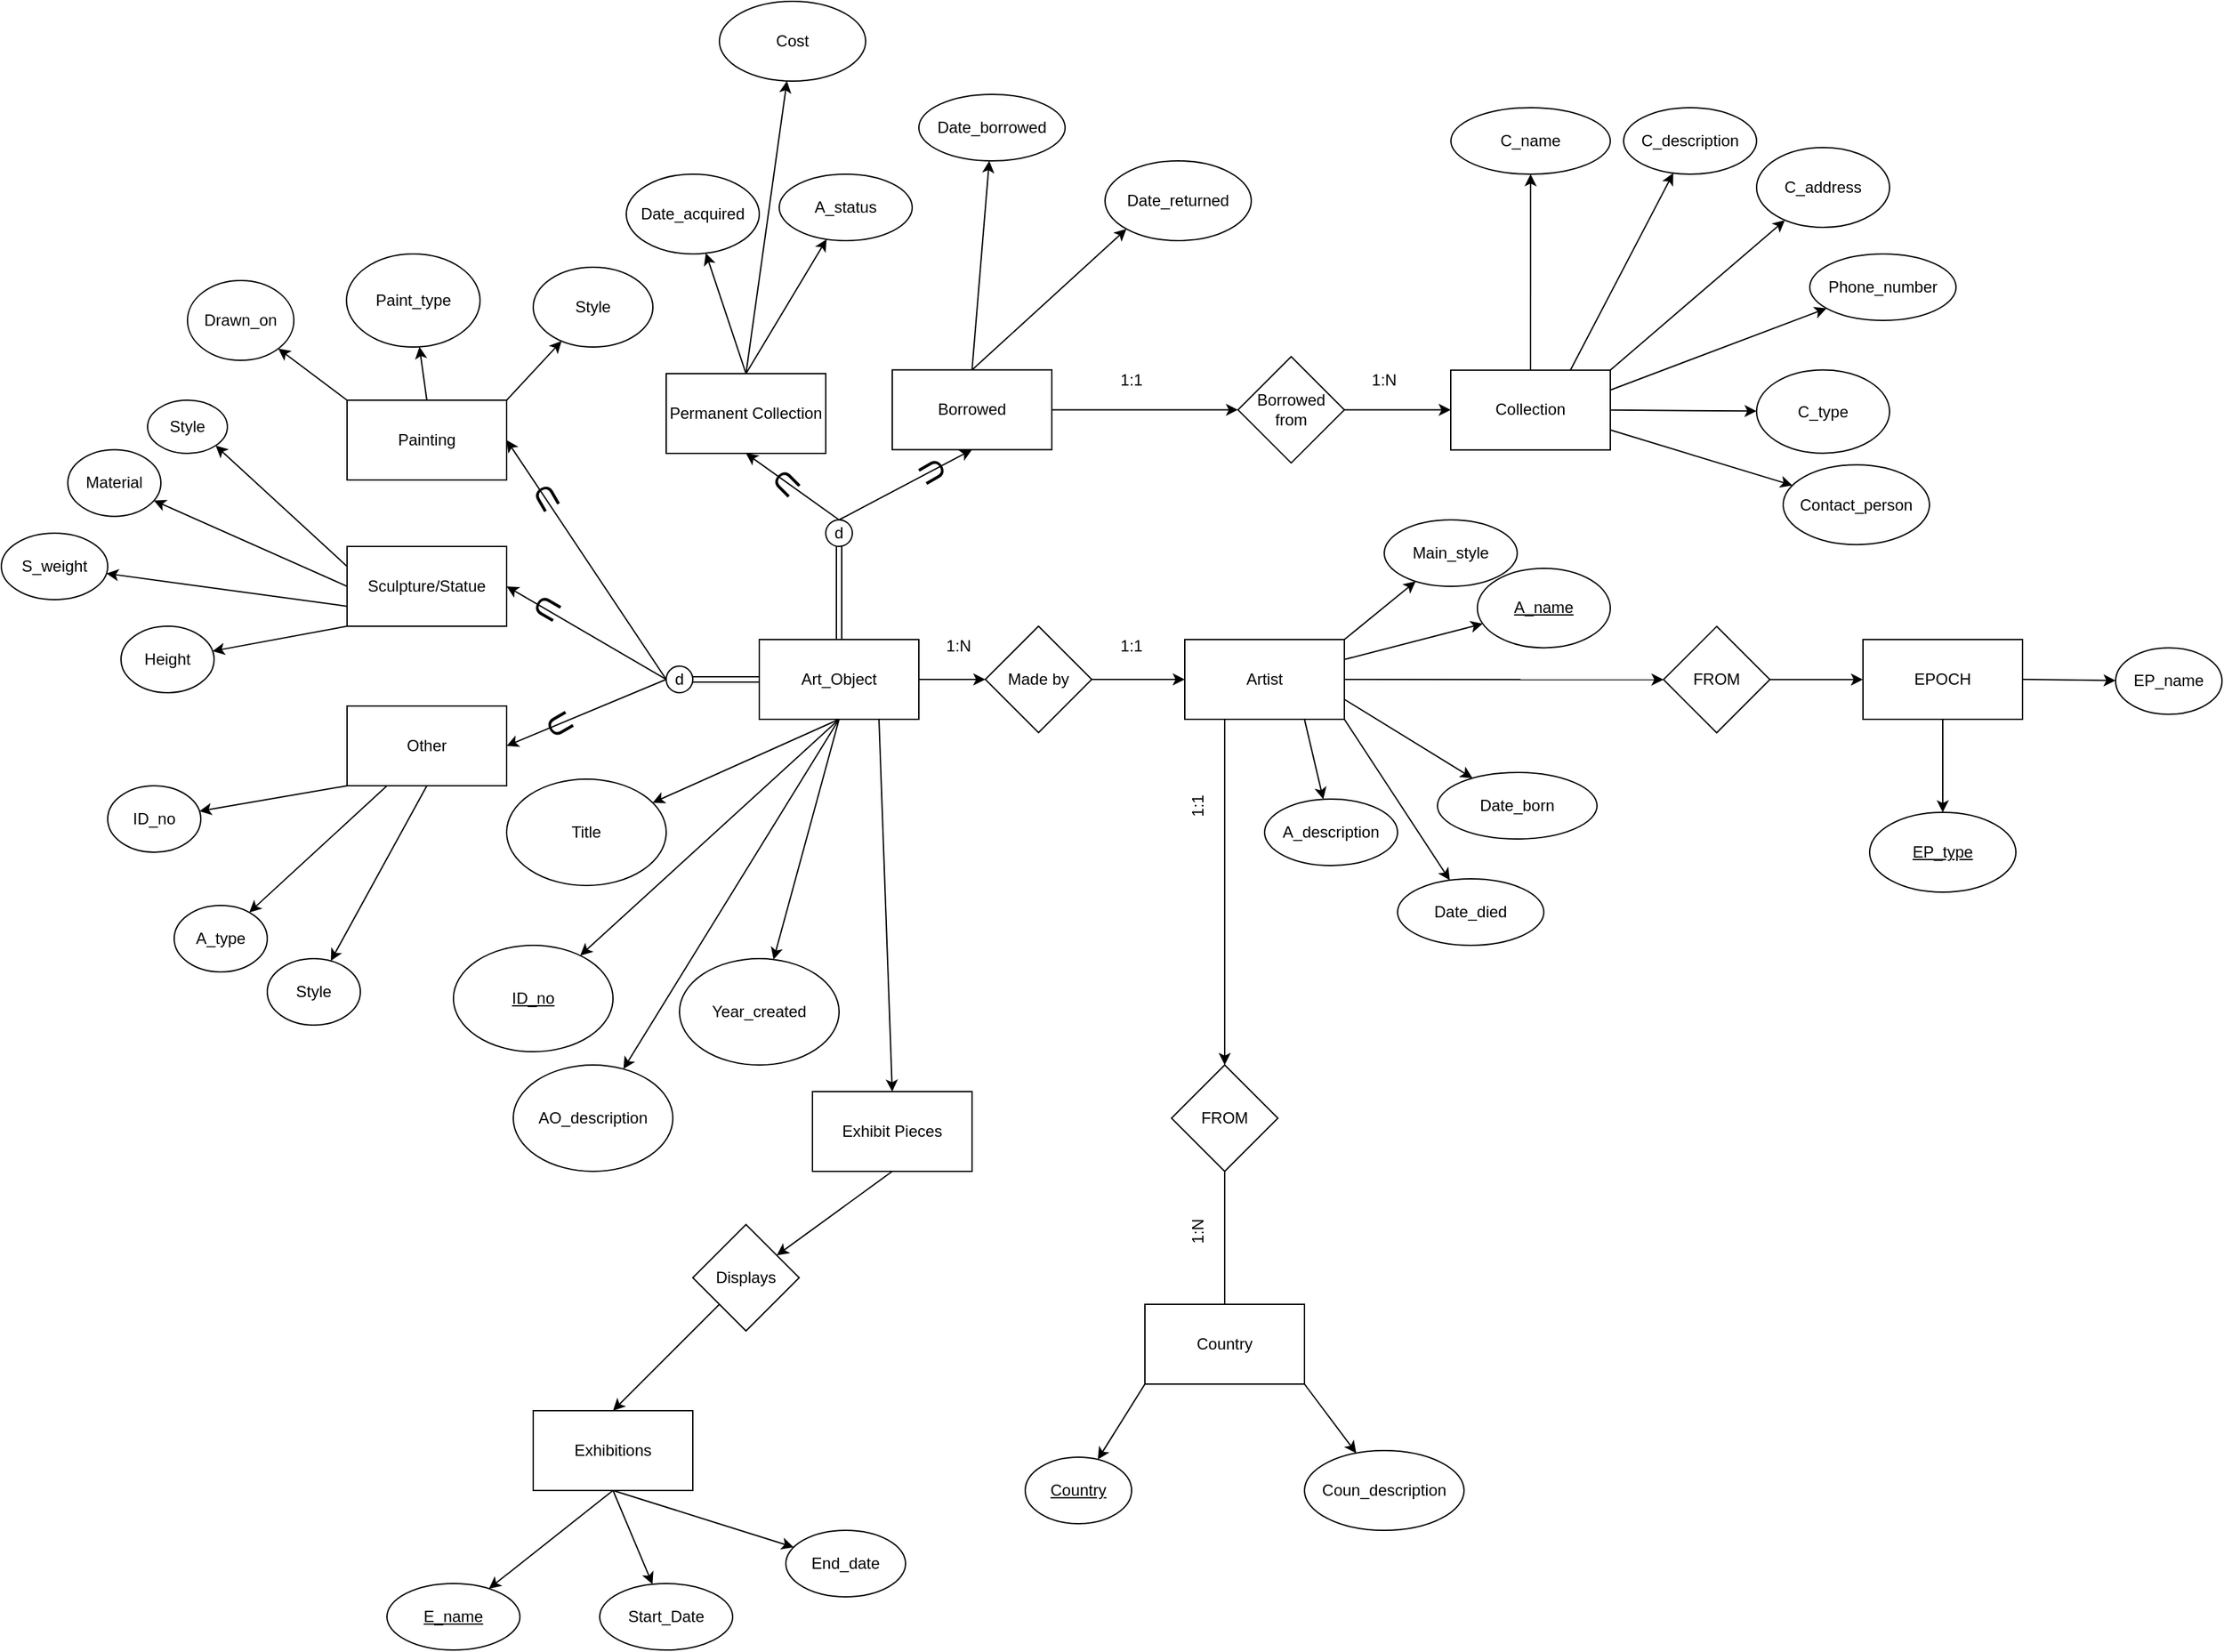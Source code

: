 <mxfile>
    <diagram id="O6Qn1zEEAavGxhlKmcOg" name="Page-1">
        <mxGraphModel dx="1530" dy="1664" grid="1" gridSize="10" guides="1" tooltips="1" connect="1" arrows="1" fold="1" page="1" pageScale="1" pageWidth="850" pageHeight="1100" math="0" shadow="0">
            <root>
                <mxCell id="0"/>
                <mxCell id="1" parent="0"/>
                <mxCell id="19" style="edgeStyle=none;html=1;exitX=0;exitY=0.5;exitDx=0;exitDy=0;entryX=1;entryY=0.5;entryDx=0;entryDy=0;fontSize=24;" edge="1" parent="1" source="29" target="6">
                    <mxGeometry relative="1" as="geometry"/>
                </mxCell>
                <mxCell id="22" style="edgeStyle=none;html=1;exitX=0;exitY=0.5;exitDx=0;exitDy=0;entryX=1;entryY=0.5;entryDx=0;entryDy=0;fontSize=24;" edge="1" parent="1" source="29" target="3">
                    <mxGeometry relative="1" as="geometry"/>
                </mxCell>
                <mxCell id="25" style="edgeStyle=none;html=1;exitX=0;exitY=0.5;exitDx=0;exitDy=0;entryX=1;entryY=0.5;entryDx=0;entryDy=0;fontSize=24;" edge="1" parent="1" source="29" target="4">
                    <mxGeometry relative="1" as="geometry"/>
                </mxCell>
                <mxCell id="32" style="edgeStyle=none;html=1;exitX=0.5;exitY=1;exitDx=0;exitDy=0;fontSize=12;" edge="1" parent="1" source="2" target="33">
                    <mxGeometry relative="1" as="geometry">
                        <mxPoint x="350" y="480" as="targetPoint"/>
                    </mxGeometry>
                </mxCell>
                <mxCell id="36" style="edgeStyle=none;html=1;exitX=0.5;exitY=1;exitDx=0;exitDy=0;fontSize=12;" edge="1" parent="1" source="2" target="37">
                    <mxGeometry relative="1" as="geometry">
                        <mxPoint x="420" y="590" as="targetPoint"/>
                    </mxGeometry>
                </mxCell>
                <mxCell id="38" style="edgeStyle=none;html=1;exitX=0.5;exitY=1;exitDx=0;exitDy=0;fontSize=12;" edge="1" parent="1" source="2" target="39">
                    <mxGeometry relative="1" as="geometry">
                        <mxPoint x="210" y="510" as="targetPoint"/>
                    </mxGeometry>
                </mxCell>
                <mxCell id="40" style="edgeStyle=none;html=1;exitX=0.5;exitY=1;exitDx=0;exitDy=0;fontSize=12;" edge="1" parent="1" source="2" target="41">
                    <mxGeometry relative="1" as="geometry">
                        <mxPoint x="660" y="510" as="targetPoint"/>
                    </mxGeometry>
                </mxCell>
                <mxCell id="55" style="edgeStyle=none;html=1;exitX=1;exitY=0.5;exitDx=0;exitDy=0;fontSize=12;" edge="1" parent="1" source="2" target="56">
                    <mxGeometry relative="1" as="geometry">
                        <mxPoint x="550" y="340.111" as="targetPoint"/>
                    </mxGeometry>
                </mxCell>
                <mxCell id="145" style="edgeStyle=none;html=1;exitX=0.75;exitY=1;exitDx=0;exitDy=0;fontSize=12;entryX=0.5;entryY=0;entryDx=0;entryDy=0;" edge="1" parent="1" source="2" target="149">
                    <mxGeometry relative="1" as="geometry">
                        <mxPoint x="450" y="650" as="targetPoint"/>
                    </mxGeometry>
                </mxCell>
                <mxCell id="2" value="Art_Object" style="rounded=0;whiteSpace=wrap;html=1;" vertex="1" parent="1">
                    <mxGeometry x="360" y="310" width="120" height="60" as="geometry"/>
                </mxCell>
                <mxCell id="58" style="edgeStyle=none;html=1;exitX=0;exitY=0.5;exitDx=0;exitDy=0;fontSize=12;" edge="1" parent="1" source="3" target="59">
                    <mxGeometry relative="1" as="geometry">
                        <mxPoint x="-40" y="270.111" as="targetPoint"/>
                    </mxGeometry>
                </mxCell>
                <mxCell id="60" style="edgeStyle=none;html=1;exitX=0;exitY=1;exitDx=0;exitDy=0;fontSize=12;" edge="1" parent="1" source="3" target="62">
                    <mxGeometry relative="1" as="geometry">
                        <mxPoint x="-50" y="390" as="targetPoint"/>
                    </mxGeometry>
                </mxCell>
                <mxCell id="63" style="edgeStyle=none;html=1;exitX=0;exitY=0.75;exitDx=0;exitDy=0;fontSize=12;" edge="1" parent="1" source="3" target="64">
                    <mxGeometry relative="1" as="geometry">
                        <mxPoint x="-150" y="270" as="targetPoint"/>
                    </mxGeometry>
                </mxCell>
                <mxCell id="65" style="edgeStyle=none;html=1;exitX=0;exitY=0.25;exitDx=0;exitDy=0;fontSize=12;entryX=1;entryY=1;entryDx=0;entryDy=0;" edge="1" parent="1" source="3" target="66">
                    <mxGeometry relative="1" as="geometry">
                        <mxPoint x="-20" y="180" as="targetPoint"/>
                    </mxGeometry>
                </mxCell>
                <mxCell id="3" value="Sculpture/Statue" style="rounded=0;whiteSpace=wrap;html=1;" vertex="1" parent="1">
                    <mxGeometry x="50" y="240" width="120" height="60" as="geometry"/>
                </mxCell>
                <mxCell id="67" style="edgeStyle=none;html=1;exitX=0;exitY=1;exitDx=0;exitDy=0;fontSize=12;" edge="1" parent="1" source="4" target="68">
                    <mxGeometry relative="1" as="geometry">
                        <mxPoint x="-70" y="460" as="targetPoint"/>
                    </mxGeometry>
                </mxCell>
                <mxCell id="69" style="edgeStyle=none;html=1;exitX=0.25;exitY=1;exitDx=0;exitDy=0;fontSize=12;" edge="1" parent="1" source="4" target="70">
                    <mxGeometry relative="1" as="geometry">
                        <mxPoint x="-20" y="550" as="targetPoint"/>
                    </mxGeometry>
                </mxCell>
                <mxCell id="71" style="edgeStyle=none;html=1;exitX=0.5;exitY=1;exitDx=0;exitDy=0;fontSize=12;" edge="1" parent="1" source="4" target="72">
                    <mxGeometry relative="1" as="geometry">
                        <mxPoint x="50" y="590" as="targetPoint"/>
                    </mxGeometry>
                </mxCell>
                <mxCell id="4" value="Other" style="rounded=0;whiteSpace=wrap;html=1;" vertex="1" parent="1">
                    <mxGeometry x="50" y="360" width="120" height="60" as="geometry"/>
                </mxCell>
                <mxCell id="49" style="edgeStyle=none;html=1;exitX=0.5;exitY=0;exitDx=0;exitDy=0;fontSize=12;" edge="1" parent="1" source="6" target="50">
                    <mxGeometry relative="1" as="geometry">
                        <mxPoint x="109.556" y="60" as="targetPoint"/>
                    </mxGeometry>
                </mxCell>
                <mxCell id="51" style="edgeStyle=none;html=1;exitX=0;exitY=0;exitDx=0;exitDy=0;fontSize=12;" edge="1" parent="1" source="6" target="52">
                    <mxGeometry relative="1" as="geometry">
                        <mxPoint x="-20" y="160.111" as="targetPoint"/>
                    </mxGeometry>
                </mxCell>
                <mxCell id="53" style="edgeStyle=none;html=1;exitX=1;exitY=0;exitDx=0;exitDy=0;fontSize=12;" edge="1" parent="1" source="6" target="54">
                    <mxGeometry relative="1" as="geometry">
                        <mxPoint x="280" y="80" as="targetPoint"/>
                    </mxGeometry>
                </mxCell>
                <mxCell id="6" value="Painting" style="rounded=0;whiteSpace=wrap;html=1;" vertex="1" parent="1">
                    <mxGeometry x="50" y="130" width="120" height="60" as="geometry"/>
                </mxCell>
                <mxCell id="15" value="&lt;font style=&quot;font-size: 24px;&quot;&gt;U&lt;/font&gt;" style="text;html=1;strokeColor=none;fillColor=none;align=center;verticalAlign=middle;whiteSpace=wrap;rounded=0;movable=1;resizable=1;rotatable=1;deletable=1;editable=1;connectable=1;rotation=-210;" vertex="1" parent="1">
                    <mxGeometry x="180" y="190" width="40" height="27.32" as="geometry"/>
                </mxCell>
                <mxCell id="20" value="&lt;font style=&quot;font-size: 24px;&quot;&gt;U&lt;/font&gt;" style="text;html=1;strokeColor=none;fillColor=none;align=center;verticalAlign=middle;whiteSpace=wrap;rounded=0;movable=1;resizable=1;rotatable=1;deletable=1;editable=1;connectable=1;rotation=120;" vertex="1" parent="1">
                    <mxGeometry x="180" y="272.68" width="40" height="27.32" as="geometry"/>
                </mxCell>
                <mxCell id="23" value="&lt;font style=&quot;font-size: 24px;&quot;&gt;U&lt;/font&gt;" style="text;html=1;strokeColor=none;fillColor=none;align=center;verticalAlign=middle;whiteSpace=wrap;rounded=0;movable=1;resizable=1;rotatable=1;deletable=1;editable=1;connectable=1;rotation=60;" vertex="1" parent="1">
                    <mxGeometry x="190" y="360" width="40" height="27.32" as="geometry"/>
                </mxCell>
                <mxCell id="29" value="d" style="ellipse;whiteSpace=wrap;html=1;aspect=fixed;fontSize=12;" vertex="1" parent="1">
                    <mxGeometry x="290" y="330" width="20" height="20" as="geometry"/>
                </mxCell>
                <mxCell id="33" value="&lt;u&gt;ID_no&lt;/u&gt;" style="ellipse;whiteSpace=wrap;html=1;fontSize=12;" vertex="1" parent="1">
                    <mxGeometry x="130" y="540" width="120" height="80" as="geometry"/>
                </mxCell>
                <mxCell id="37" value="Year_created" style="ellipse;whiteSpace=wrap;html=1;fontSize=12;" vertex="1" parent="1">
                    <mxGeometry x="300" y="550" width="120" height="80" as="geometry"/>
                </mxCell>
                <mxCell id="39" value="Title" style="ellipse;whiteSpace=wrap;html=1;fontSize=12;" vertex="1" parent="1">
                    <mxGeometry x="170" y="415" width="120" height="80" as="geometry"/>
                </mxCell>
                <mxCell id="41" value="AO_description" style="ellipse;whiteSpace=wrap;html=1;fontSize=12;" vertex="1" parent="1">
                    <mxGeometry x="175" y="630" width="120" height="80" as="geometry"/>
                </mxCell>
                <mxCell id="42" value="" style="shape=link;html=1;fontSize=12;exitX=1;exitY=0.5;exitDx=0;exitDy=0;entryX=0;entryY=0.5;entryDx=0;entryDy=0;" edge="1" parent="1" source="29" target="2">
                    <mxGeometry width="100" relative="1" as="geometry">
                        <mxPoint x="320" y="350" as="sourcePoint"/>
                        <mxPoint x="420" y="350" as="targetPoint"/>
                    </mxGeometry>
                </mxCell>
                <mxCell id="114" style="edgeStyle=none;html=1;exitX=1;exitY=0.25;exitDx=0;exitDy=0;fontSize=12;" edge="1" parent="1" source="44" target="115">
                    <mxGeometry relative="1" as="geometry">
                        <mxPoint x="950" y="340.238" as="targetPoint"/>
                    </mxGeometry>
                </mxCell>
                <mxCell id="116" style="edgeStyle=none;html=1;exitX=1;exitY=0.75;exitDx=0;exitDy=0;fontSize=12;" edge="1" parent="1" source="44" target="117">
                    <mxGeometry relative="1" as="geometry">
                        <mxPoint x="930" y="450" as="targetPoint"/>
                    </mxGeometry>
                </mxCell>
                <mxCell id="118" style="edgeStyle=none;html=1;exitX=1;exitY=1;exitDx=0;exitDy=0;fontSize=12;" edge="1" parent="1" source="44" target="119">
                    <mxGeometry relative="1" as="geometry">
                        <mxPoint x="900" y="530" as="targetPoint"/>
                    </mxGeometry>
                </mxCell>
                <mxCell id="120" style="edgeStyle=none;html=1;exitX=1;exitY=0;exitDx=0;exitDy=0;fontSize=12;" edge="1" parent="1" source="44" target="121">
                    <mxGeometry relative="1" as="geometry">
                        <mxPoint x="890" y="260" as="targetPoint"/>
                    </mxGeometry>
                </mxCell>
                <mxCell id="122" style="edgeStyle=none;html=1;exitX=0.75;exitY=1;exitDx=0;exitDy=0;fontSize=12;" edge="1" parent="1" source="44" target="123">
                    <mxGeometry relative="1" as="geometry">
                        <mxPoint x="780" y="470" as="targetPoint"/>
                    </mxGeometry>
                </mxCell>
                <mxCell id="125" style="edgeStyle=none;html=1;exitX=0.25;exitY=1;exitDx=0;exitDy=0;fontSize=12;entryX=0.5;entryY=0;entryDx=0;entryDy=0;" edge="1" parent="1" source="44" target="126">
                    <mxGeometry relative="1" as="geometry">
                        <mxPoint x="710" y="630" as="targetPoint"/>
                    </mxGeometry>
                </mxCell>
                <mxCell id="135" style="edgeStyle=none;html=1;exitX=1;exitY=0.5;exitDx=0;exitDy=0;fontSize=12;" edge="1" parent="1" source="44" target="136">
                    <mxGeometry relative="1" as="geometry">
                        <mxPoint x="1080" y="340.143" as="targetPoint"/>
                    </mxGeometry>
                </mxCell>
                <mxCell id="44" value="Artist" style="rounded=0;whiteSpace=wrap;html=1;fontSize=12;" vertex="1" parent="1">
                    <mxGeometry x="680" y="309.998" width="120" height="60" as="geometry"/>
                </mxCell>
                <mxCell id="48" value="" style="endArrow=none;html=1;fontSize=12;exitX=1;exitY=0.5;exitDx=0;exitDy=0;entryX=0;entryY=0.5;entryDx=0;entryDy=0;" edge="1" parent="1" source="2">
                    <mxGeometry width="50" height="50" relative="1" as="geometry">
                        <mxPoint x="480" y="340.0" as="sourcePoint"/>
                        <mxPoint x="480" y="340" as="targetPoint"/>
                    </mxGeometry>
                </mxCell>
                <mxCell id="50" value="Paint_type" style="ellipse;whiteSpace=wrap;html=1;fontSize=12;" vertex="1" parent="1">
                    <mxGeometry x="49.56" y="20" width="100.44" height="70" as="geometry"/>
                </mxCell>
                <mxCell id="52" value="Drawn_on" style="ellipse;whiteSpace=wrap;html=1;fontSize=12;" vertex="1" parent="1">
                    <mxGeometry x="-70" y="40" width="80" height="60" as="geometry"/>
                </mxCell>
                <mxCell id="54" value="Style" style="ellipse;whiteSpace=wrap;html=1;fontSize=12;" vertex="1" parent="1">
                    <mxGeometry x="190" y="30" width="90" height="60" as="geometry"/>
                </mxCell>
                <mxCell id="57" style="edgeStyle=none;html=1;exitX=1;exitY=0.5;exitDx=0;exitDy=0;entryX=0;entryY=0.5;entryDx=0;entryDy=0;fontSize=12;" edge="1" parent="1" source="56" target="44">
                    <mxGeometry relative="1" as="geometry"/>
                </mxCell>
                <mxCell id="56" value="Made by" style="rhombus;whiteSpace=wrap;html=1;fontSize=12;" vertex="1" parent="1">
                    <mxGeometry x="530" y="300.001" width="80" height="80" as="geometry"/>
                </mxCell>
                <mxCell id="59" value="Material" style="ellipse;whiteSpace=wrap;html=1;fontSize=12;" vertex="1" parent="1">
                    <mxGeometry x="-160" y="167.21" width="70" height="50.11" as="geometry"/>
                </mxCell>
                <mxCell id="62" value="Height" style="ellipse;whiteSpace=wrap;html=1;fontSize=12;" vertex="1" parent="1">
                    <mxGeometry x="-120" y="300" width="70" height="50" as="geometry"/>
                </mxCell>
                <mxCell id="64" value="S_weight" style="ellipse;whiteSpace=wrap;html=1;fontSize=12;" vertex="1" parent="1">
                    <mxGeometry x="-210" y="230" width="80" height="50" as="geometry"/>
                </mxCell>
                <mxCell id="66" value="Style" style="ellipse;whiteSpace=wrap;html=1;fontSize=12;" vertex="1" parent="1">
                    <mxGeometry x="-100" y="130" width="60" height="40" as="geometry"/>
                </mxCell>
                <mxCell id="68" value="ID_no" style="ellipse;whiteSpace=wrap;html=1;fontSize=12;" vertex="1" parent="1">
                    <mxGeometry x="-130" y="420" width="70" height="50" as="geometry"/>
                </mxCell>
                <mxCell id="70" value="A_type" style="ellipse;whiteSpace=wrap;html=1;fontSize=12;" vertex="1" parent="1">
                    <mxGeometry x="-80" y="510" width="70" height="50" as="geometry"/>
                </mxCell>
                <mxCell id="72" value="Style" style="ellipse;whiteSpace=wrap;html=1;fontSize=12;" vertex="1" parent="1">
                    <mxGeometry x="-10" y="550" width="70" height="50" as="geometry"/>
                </mxCell>
                <mxCell id="73" value="" style="shape=link;html=1;fontSize=12;exitX=0.5;exitY=0;exitDx=0;exitDy=0;" edge="1" parent="1" source="2" target="74">
                    <mxGeometry width="100" relative="1" as="geometry">
                        <mxPoint x="330" y="410" as="sourcePoint"/>
                        <mxPoint x="420" y="220" as="targetPoint"/>
                    </mxGeometry>
                </mxCell>
                <mxCell id="77" style="edgeStyle=none;html=1;exitX=0.5;exitY=0;exitDx=0;exitDy=0;entryX=0.5;entryY=1;entryDx=0;entryDy=0;fontSize=12;" edge="1" parent="1" source="74" target="76">
                    <mxGeometry relative="1" as="geometry"/>
                </mxCell>
                <mxCell id="78" style="edgeStyle=none;html=1;exitX=0.5;exitY=0;exitDx=0;exitDy=0;entryX=0.5;entryY=1;entryDx=0;entryDy=0;fontSize=12;" edge="1" parent="1" source="74" target="75">
                    <mxGeometry relative="1" as="geometry"/>
                </mxCell>
                <mxCell id="74" value="&lt;font style=&quot;font-size: 12px;&quot;&gt;d&lt;/font&gt;" style="ellipse;whiteSpace=wrap;html=1;aspect=fixed;fontSize=12;" vertex="1" parent="1">
                    <mxGeometry x="410" y="220" width="20" height="20" as="geometry"/>
                </mxCell>
                <mxCell id="89" style="edgeStyle=none;html=1;exitX=1;exitY=0.5;exitDx=0;exitDy=0;fontSize=12;startArrow=none;" edge="1" parent="1" source="90">
                    <mxGeometry relative="1" as="geometry">
                        <mxPoint x="800" y="137.391" as="targetPoint"/>
                    </mxGeometry>
                </mxCell>
                <mxCell id="92" style="edgeStyle=none;html=1;exitX=1;exitY=0.5;exitDx=0;exitDy=0;entryX=0;entryY=0.5;entryDx=0;entryDy=0;fontSize=12;" edge="1" parent="1" source="75" target="90">
                    <mxGeometry relative="1" as="geometry"/>
                </mxCell>
                <mxCell id="97" style="edgeStyle=none;html=1;exitX=0.5;exitY=0;exitDx=0;exitDy=0;fontSize=12;" edge="1" parent="1" source="75" target="98">
                    <mxGeometry relative="1" as="geometry">
                        <mxPoint x="530" y="-60" as="targetPoint"/>
                    </mxGeometry>
                </mxCell>
                <mxCell id="100" style="edgeStyle=none;html=1;exitX=0.5;exitY=0;exitDx=0;exitDy=0;entryX=0;entryY=1;entryDx=0;entryDy=0;fontSize=12;" edge="1" parent="1" source="75" target="99">
                    <mxGeometry relative="1" as="geometry"/>
                </mxCell>
                <mxCell id="75" value="Borrowed" style="rounded=0;whiteSpace=wrap;html=1;fontSize=12;" vertex="1" parent="1">
                    <mxGeometry x="460" y="107.21" width="120" height="60" as="geometry"/>
                </mxCell>
                <mxCell id="83" style="edgeStyle=none;html=1;exitX=0.5;exitY=0;exitDx=0;exitDy=0;fontSize=12;" edge="1" parent="1" source="76" target="84">
                    <mxGeometry relative="1" as="geometry">
                        <mxPoint x="340.0" y="20" as="targetPoint"/>
                    </mxGeometry>
                </mxCell>
                <mxCell id="85" style="edgeStyle=none;html=1;exitX=0.5;exitY=0;exitDx=0;exitDy=0;fontSize=12;" edge="1" parent="1" source="76" target="86">
                    <mxGeometry relative="1" as="geometry">
                        <mxPoint x="430.0" y="10" as="targetPoint"/>
                    </mxGeometry>
                </mxCell>
                <mxCell id="87" style="edgeStyle=none;html=1;exitX=0.5;exitY=0;exitDx=0;exitDy=0;fontSize=12;" edge="1" parent="1" source="76" target="88">
                    <mxGeometry relative="1" as="geometry">
                        <mxPoint x="440.0" y="70" as="targetPoint"/>
                    </mxGeometry>
                </mxCell>
                <mxCell id="76" value="Permanent Collection" style="rounded=0;whiteSpace=wrap;html=1;fontSize=12;" vertex="1" parent="1">
                    <mxGeometry x="290" y="110" width="120" height="60" as="geometry"/>
                </mxCell>
                <mxCell id="79" value="&lt;font style=&quot;font-size: 24px;&quot;&gt;U&lt;/font&gt;" style="text;html=1;strokeColor=none;fillColor=none;align=center;verticalAlign=middle;whiteSpace=wrap;rounded=0;movable=1;resizable=1;rotatable=1;deletable=1;editable=1;connectable=1;rotation=-225;" vertex="1" parent="1">
                    <mxGeometry x="360" y="178.61" width="40" height="27.32" as="geometry"/>
                </mxCell>
                <mxCell id="80" value="&lt;font style=&quot;font-size: 24px;&quot;&gt;U&lt;/font&gt;" style="text;html=1;strokeColor=none;fillColor=none;align=center;verticalAlign=middle;whiteSpace=wrap;rounded=0;movable=1;resizable=1;rotatable=1;deletable=1;editable=1;connectable=1;rotation=-120;" vertex="1" parent="1">
                    <mxGeometry x="470" y="170" width="40" height="27.32" as="geometry"/>
                </mxCell>
                <mxCell id="81" value="1:N" style="text;html=1;strokeColor=none;fillColor=none;align=center;verticalAlign=middle;whiteSpace=wrap;rounded=0;fontSize=12;" vertex="1" parent="1">
                    <mxGeometry x="480" y="300" width="60" height="30" as="geometry"/>
                </mxCell>
                <mxCell id="82" value="1:1" style="text;html=1;strokeColor=none;fillColor=none;align=center;verticalAlign=middle;whiteSpace=wrap;rounded=0;fontSize=12;" vertex="1" parent="1">
                    <mxGeometry x="610" y="300" width="60" height="30" as="geometry"/>
                </mxCell>
                <mxCell id="84" value="Date_acquired" style="ellipse;whiteSpace=wrap;html=1;fontSize=12;" vertex="1" parent="1">
                    <mxGeometry x="260" y="-40" width="100" height="60" as="geometry"/>
                </mxCell>
                <mxCell id="86" value="A_status" style="ellipse;whiteSpace=wrap;html=1;fontSize=12;" vertex="1" parent="1">
                    <mxGeometry x="375" y="-40" width="100" height="50" as="geometry"/>
                </mxCell>
                <mxCell id="88" value="Cost" style="ellipse;whiteSpace=wrap;html=1;fontSize=12;" vertex="1" parent="1">
                    <mxGeometry x="330" y="-170" width="110" height="60" as="geometry"/>
                </mxCell>
                <mxCell id="93" style="edgeStyle=none;html=1;exitX=1;exitY=0.5;exitDx=0;exitDy=0;fontSize=12;" edge="1" parent="1" source="90" target="94">
                    <mxGeometry relative="1" as="geometry">
                        <mxPoint x="940" y="137.391" as="targetPoint"/>
                    </mxGeometry>
                </mxCell>
                <mxCell id="90" value="Borrowed from" style="rhombus;whiteSpace=wrap;html=1;fontSize=12;" vertex="1" parent="1">
                    <mxGeometry x="720" y="97.21" width="80" height="80" as="geometry"/>
                </mxCell>
                <mxCell id="101" style="edgeStyle=none;html=1;exitX=0.5;exitY=0;exitDx=0;exitDy=0;fontSize=12;" edge="1" parent="1" source="94" target="102">
                    <mxGeometry relative="1" as="geometry">
                        <mxPoint x="940.095" y="-50" as="targetPoint"/>
                    </mxGeometry>
                </mxCell>
                <mxCell id="103" style="edgeStyle=none;html=1;exitX=1;exitY=0.5;exitDx=0;exitDy=0;fontSize=12;" edge="1" parent="1" source="94" target="104">
                    <mxGeometry relative="1" as="geometry">
                        <mxPoint x="1170" y="137.381" as="targetPoint"/>
                    </mxGeometry>
                </mxCell>
                <mxCell id="106" style="edgeStyle=none;html=1;exitX=0.75;exitY=0;exitDx=0;exitDy=0;fontSize=12;" edge="1" parent="1" source="94" target="107">
                    <mxGeometry relative="1" as="geometry">
                        <mxPoint x="1060" y="30" as="targetPoint"/>
                    </mxGeometry>
                </mxCell>
                <mxCell id="108" style="edgeStyle=none;html=1;exitX=1;exitY=0;exitDx=0;exitDy=0;fontSize=12;" edge="1" parent="1" source="94" target="109">
                    <mxGeometry relative="1" as="geometry">
                        <mxPoint x="1140" y="30" as="targetPoint"/>
                    </mxGeometry>
                </mxCell>
                <mxCell id="110" style="edgeStyle=none;html=1;exitX=1;exitY=0.25;exitDx=0;exitDy=0;fontSize=12;" edge="1" parent="1" source="94" target="111">
                    <mxGeometry relative="1" as="geometry">
                        <mxPoint x="1210" y="60" as="targetPoint"/>
                    </mxGeometry>
                </mxCell>
                <mxCell id="112" style="edgeStyle=none;html=1;exitX=1;exitY=0.75;exitDx=0;exitDy=0;fontSize=12;" edge="1" parent="1" source="94" target="113">
                    <mxGeometry relative="1" as="geometry">
                        <mxPoint x="1180" y="220" as="targetPoint"/>
                    </mxGeometry>
                </mxCell>
                <mxCell id="94" value="Collection" style="rounded=0;whiteSpace=wrap;html=1;fontSize=12;" vertex="1" parent="1">
                    <mxGeometry x="880" y="107.391" width="120" height="60" as="geometry"/>
                </mxCell>
                <mxCell id="95" value="1:1" style="text;html=1;strokeColor=none;fillColor=none;align=center;verticalAlign=middle;whiteSpace=wrap;rounded=0;fontSize=12;" vertex="1" parent="1">
                    <mxGeometry x="610" y="100" width="60" height="30" as="geometry"/>
                </mxCell>
                <mxCell id="96" value="1:N" style="text;html=1;strokeColor=none;fillColor=none;align=center;verticalAlign=middle;whiteSpace=wrap;rounded=0;fontSize=12;" vertex="1" parent="1">
                    <mxGeometry x="800" y="100" width="60" height="30" as="geometry"/>
                </mxCell>
                <mxCell id="98" value="Date_borrowed" style="ellipse;whiteSpace=wrap;html=1;fontSize=12;" vertex="1" parent="1">
                    <mxGeometry x="480" y="-100" width="110" height="50" as="geometry"/>
                </mxCell>
                <mxCell id="99" value="Date_returned" style="ellipse;whiteSpace=wrap;html=1;fontSize=12;" vertex="1" parent="1">
                    <mxGeometry x="620" y="-50" width="110" height="60" as="geometry"/>
                </mxCell>
                <mxCell id="102" value="C_name" style="ellipse;whiteSpace=wrap;html=1;fontSize=12;" vertex="1" parent="1">
                    <mxGeometry x="880.1" y="-90" width="119.9" height="50" as="geometry"/>
                </mxCell>
                <mxCell id="104" value="C_type" style="ellipse;whiteSpace=wrap;html=1;fontSize=12;" vertex="1" parent="1">
                    <mxGeometry x="1110" y="107.21" width="100" height="62.62" as="geometry"/>
                </mxCell>
                <mxCell id="107" value="C_description" style="ellipse;whiteSpace=wrap;html=1;fontSize=12;" vertex="1" parent="1">
                    <mxGeometry x="1010" y="-90" width="100" height="50" as="geometry"/>
                </mxCell>
                <mxCell id="109" value="C_address" style="ellipse;whiteSpace=wrap;html=1;fontSize=12;" vertex="1" parent="1">
                    <mxGeometry x="1110" y="-60" width="100" height="60" as="geometry"/>
                </mxCell>
                <mxCell id="111" value="Phone_number" style="ellipse;whiteSpace=wrap;html=1;fontSize=12;" vertex="1" parent="1">
                    <mxGeometry x="1150" y="20" width="110" height="50" as="geometry"/>
                </mxCell>
                <mxCell id="113" value="Contact_person" style="ellipse;whiteSpace=wrap;html=1;fontSize=12;" vertex="1" parent="1">
                    <mxGeometry x="1130" y="178.61" width="110" height="60" as="geometry"/>
                </mxCell>
                <mxCell id="115" value="&lt;u&gt;A_name&lt;/u&gt;" style="ellipse;whiteSpace=wrap;html=1;fontSize=12;" vertex="1" parent="1">
                    <mxGeometry x="900" y="256.46" width="100" height="59.76" as="geometry"/>
                </mxCell>
                <mxCell id="117" value="Date_born" style="ellipse;whiteSpace=wrap;html=1;fontSize=12;" vertex="1" parent="1">
                    <mxGeometry x="870" y="410" width="120" height="50" as="geometry"/>
                </mxCell>
                <mxCell id="119" value="Date_died" style="ellipse;whiteSpace=wrap;html=1;fontSize=12;" vertex="1" parent="1">
                    <mxGeometry x="840" y="490" width="110" height="50" as="geometry"/>
                </mxCell>
                <mxCell id="121" value="Main_style" style="ellipse;whiteSpace=wrap;html=1;fontSize=12;" vertex="1" parent="1">
                    <mxGeometry x="830" y="220" width="100" height="50" as="geometry"/>
                </mxCell>
                <mxCell id="123" value="A_description" style="ellipse;whiteSpace=wrap;html=1;fontSize=12;" vertex="1" parent="1">
                    <mxGeometry x="740" y="430" width="100" height="50" as="geometry"/>
                </mxCell>
                <mxCell id="127" style="edgeStyle=none;html=1;exitX=0.5;exitY=1;exitDx=0;exitDy=0;fontSize=12;" edge="1" parent="1" source="126">
                    <mxGeometry relative="1" as="geometry">
                        <mxPoint x="710" y="853.75" as="targetPoint"/>
                    </mxGeometry>
                </mxCell>
                <mxCell id="126" value="FROM" style="rhombus;whiteSpace=wrap;html=1;fontSize=12;" vertex="1" parent="1">
                    <mxGeometry x="670" y="630" width="80" height="80" as="geometry"/>
                </mxCell>
                <mxCell id="129" style="edgeStyle=none;html=1;exitX=0;exitY=1;exitDx=0;exitDy=0;fontSize=12;" edge="1" parent="1" source="128" target="130">
                    <mxGeometry relative="1" as="geometry">
                        <mxPoint x="590" y="930" as="targetPoint"/>
                    </mxGeometry>
                </mxCell>
                <mxCell id="131" style="edgeStyle=none;html=1;exitX=1;exitY=1;exitDx=0;exitDy=0;fontSize=12;" edge="1" parent="1" source="128" target="132">
                    <mxGeometry relative="1" as="geometry">
                        <mxPoint x="830" y="930" as="targetPoint"/>
                    </mxGeometry>
                </mxCell>
                <mxCell id="128" value="Country" style="rounded=0;whiteSpace=wrap;html=1;fontSize=12;" vertex="1" parent="1">
                    <mxGeometry x="650" y="810" width="120" height="60" as="geometry"/>
                </mxCell>
                <mxCell id="130" value="&lt;u&gt;Country&lt;/u&gt;" style="ellipse;whiteSpace=wrap;html=1;fontSize=12;" vertex="1" parent="1">
                    <mxGeometry x="560" y="925" width="80" height="50" as="geometry"/>
                </mxCell>
                <mxCell id="132" value="Coun_description" style="ellipse;whiteSpace=wrap;html=1;fontSize=12;" vertex="1" parent="1">
                    <mxGeometry x="770" y="920" width="120" height="60" as="geometry"/>
                </mxCell>
                <mxCell id="133" value="1:1" style="text;html=1;strokeColor=none;fillColor=none;align=center;verticalAlign=middle;whiteSpace=wrap;rounded=0;fontSize=12;rotation=-90;" vertex="1" parent="1">
                    <mxGeometry x="660" y="420" width="60" height="30" as="geometry"/>
                </mxCell>
                <mxCell id="134" value="1:N" style="text;html=1;strokeColor=none;fillColor=none;align=center;verticalAlign=middle;whiteSpace=wrap;rounded=0;fontSize=12;rotation=-90;" vertex="1" parent="1">
                    <mxGeometry x="660" y="740" width="60" height="30" as="geometry"/>
                </mxCell>
                <mxCell id="137" style="edgeStyle=none;html=1;exitX=1;exitY=0.5;exitDx=0;exitDy=0;fontSize=12;" edge="1" parent="1" source="136" target="138">
                    <mxGeometry relative="1" as="geometry">
                        <mxPoint x="1200" y="340" as="targetPoint"/>
                    </mxGeometry>
                </mxCell>
                <mxCell id="136" value="FROM" style="rhombus;whiteSpace=wrap;html=1;fontSize=12;" vertex="1" parent="1">
                    <mxGeometry x="1040" y="300.143" width="80" height="80" as="geometry"/>
                </mxCell>
                <mxCell id="140" style="edgeStyle=none;html=1;exitX=0.5;exitY=1;exitDx=0;exitDy=0;fontSize=12;" edge="1" parent="1" source="138" target="141">
                    <mxGeometry relative="1" as="geometry">
                        <mxPoint x="1250" y="440" as="targetPoint"/>
                    </mxGeometry>
                </mxCell>
                <mxCell id="142" style="edgeStyle=none;html=1;exitX=1;exitY=0.5;exitDx=0;exitDy=0;fontSize=12;" edge="1" parent="1" source="138" target="143">
                    <mxGeometry relative="1" as="geometry">
                        <mxPoint x="1380" y="330" as="targetPoint"/>
                    </mxGeometry>
                </mxCell>
                <mxCell id="138" value="EPOCH" style="rounded=0;whiteSpace=wrap;html=1;fontSize=12;" vertex="1" parent="1">
                    <mxGeometry x="1190" y="310" width="120" height="60" as="geometry"/>
                </mxCell>
                <mxCell id="141" value="&lt;u&gt;EP_type&lt;/u&gt;" style="ellipse;whiteSpace=wrap;html=1;fontSize=12;" vertex="1" parent="1">
                    <mxGeometry x="1195" y="440" width="110" height="60" as="geometry"/>
                </mxCell>
                <mxCell id="143" value="EP_name" style="ellipse;whiteSpace=wrap;html=1;fontSize=12;" vertex="1" parent="1">
                    <mxGeometry x="1380" y="316.22" width="80" height="50" as="geometry"/>
                </mxCell>
                <mxCell id="153" style="edgeStyle=none;html=1;exitX=0.5;exitY=1;exitDx=0;exitDy=0;fontSize=12;" edge="1" parent="1" source="148" target="154">
                    <mxGeometry relative="1" as="geometry">
                        <mxPoint x="190" y="1020" as="targetPoint"/>
                    </mxGeometry>
                </mxCell>
                <mxCell id="155" style="edgeStyle=none;html=1;exitX=0.5;exitY=1;exitDx=0;exitDy=0;fontSize=12;" edge="1" parent="1" source="148" target="156">
                    <mxGeometry relative="1" as="geometry">
                        <mxPoint x="280" y="1040" as="targetPoint"/>
                    </mxGeometry>
                </mxCell>
                <mxCell id="157" style="edgeStyle=none;html=1;exitX=0.5;exitY=1;exitDx=0;exitDy=0;fontSize=12;" edge="1" parent="1" source="148" target="158">
                    <mxGeometry relative="1" as="geometry">
                        <mxPoint x="440" y="1020" as="targetPoint"/>
                    </mxGeometry>
                </mxCell>
                <mxCell id="148" value="Exhibitions" style="rounded=0;whiteSpace=wrap;html=1;fontSize=12;" vertex="1" parent="1">
                    <mxGeometry x="190" y="890" width="120" height="60" as="geometry"/>
                </mxCell>
                <mxCell id="150" style="edgeStyle=none;html=1;exitX=0.5;exitY=1;exitDx=0;exitDy=0;fontSize=12;" edge="1" parent="1" source="149" target="151">
                    <mxGeometry relative="1" as="geometry">
                        <mxPoint x="370" y="780" as="targetPoint"/>
                    </mxGeometry>
                </mxCell>
                <mxCell id="149" value="Exhibit Pieces" style="rounded=0;whiteSpace=wrap;html=1;fontSize=12;" vertex="1" parent="1">
                    <mxGeometry x="400" y="650" width="120" height="60" as="geometry"/>
                </mxCell>
                <mxCell id="152" style="edgeStyle=none;html=1;exitX=0;exitY=1;exitDx=0;exitDy=0;entryX=0.5;entryY=0;entryDx=0;entryDy=0;fontSize=12;" edge="1" parent="1" source="151" target="148">
                    <mxGeometry relative="1" as="geometry"/>
                </mxCell>
                <mxCell id="151" value="Displays" style="rhombus;whiteSpace=wrap;html=1;fontSize=12;" vertex="1" parent="1">
                    <mxGeometry x="310" y="750" width="80" height="80" as="geometry"/>
                </mxCell>
                <mxCell id="154" value="&lt;u&gt;E_name&lt;/u&gt;" style="ellipse;whiteSpace=wrap;html=1;fontSize=12;" vertex="1" parent="1">
                    <mxGeometry x="80" y="1020" width="100" height="50" as="geometry"/>
                </mxCell>
                <mxCell id="156" value="Start_Date" style="ellipse;whiteSpace=wrap;html=1;fontSize=12;" vertex="1" parent="1">
                    <mxGeometry x="240" y="1020" width="100" height="50" as="geometry"/>
                </mxCell>
                <mxCell id="158" value="End_date" style="ellipse;whiteSpace=wrap;html=1;fontSize=12;" vertex="1" parent="1">
                    <mxGeometry x="380" y="980" width="90" height="50" as="geometry"/>
                </mxCell>
            </root>
        </mxGraphModel>
    </diagram>
</mxfile>

